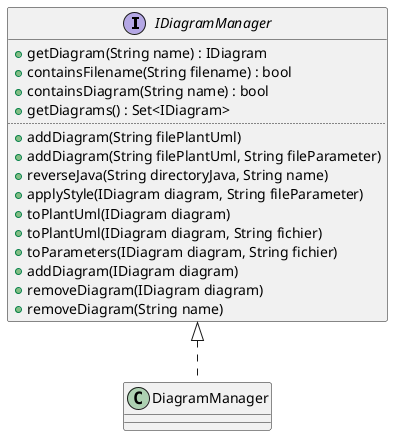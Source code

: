  @startuml




interface IDiagramManager {
	+getDiagram(String name) : IDiagram
	+containsFilename(String filename) : bool
	+containsDiagram(String name) : bool
	+getDiagrams() : Set<IDiagram>
	..
	+addDiagram(String filePlantUml) 
	+addDiagram(String filePlantUml, String fileParameter) 
	+reverseJava(String directoryJava, String name) 
	+applyStyle(IDiagram diagram, String fileParameter) 
	+toPlantUml(IDiagram diagram) 
	+toPlantUml(IDiagram diagram, String fichier) 
	+toParameters(IDiagram diagram, String fichier) 
	+addDiagram(IDiagram diagram) 
	+removeDiagram(IDiagram diagram) 
	+removeDiagram(String name) 
}

class DiagramManager implements IDiagramManager

@enduml